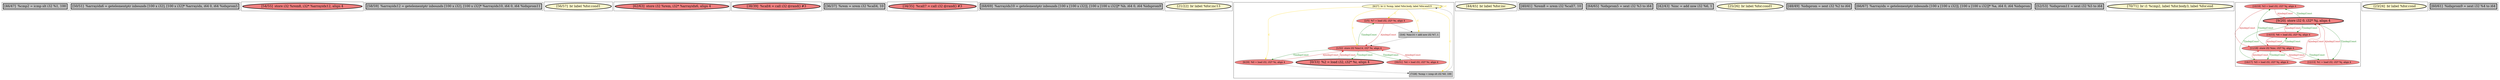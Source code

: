 
digraph G {





subgraph cluster22 {


node1324 [penwidth=3.0,fontsize=20,fillcolor=grey,label="[46/47]  %cmp2 = icmp slt i32 %1, 100",shape=rectangle,style=filled ]



}

subgraph cluster20 {


node1322 [penwidth=3.0,fontsize=20,fillcolor=grey,label="[50/51]  %arrayidx6 = getelementptr inbounds [100 x i32], [100 x i32]* %arrayidx, i64 0, i64 %idxprom5",shape=rectangle,style=filled ]



}

subgraph cluster18 {


node1320 [penwidth=3.0,fontsize=20,fillcolor=lightcoral,label="[54/55]  store i32 %rem8, i32* %arrayidx12, align 4",shape=ellipse,style=filled ]



}

subgraph cluster16 {


node1318 [penwidth=3.0,fontsize=20,fillcolor=grey,label="[58/59]  %arrayidx12 = getelementptr inbounds [100 x i32], [100 x i32]* %arrayidx10, i64 0, i64 %idxprom11",shape=rectangle,style=filled ]



}

subgraph cluster17 {


node1319 [penwidth=3.0,fontsize=20,fillcolor=lemonchiffon,label="[56/57]  br label %for.cond1",shape=ellipse,style=filled ]



}

subgraph cluster4 {


node1301 [penwidth=3.0,fontsize=20,fillcolor=lightcoral,label="[62/63]  store i32 %rem, i32* %arrayidx6, align 4",shape=ellipse,style=filled ]



}

subgraph cluster3 {


node1300 [penwidth=3.0,fontsize=20,fillcolor=lightcoral,label="[38/39]  %call4 = call i32 @rand() #3",shape=ellipse,style=filled ]



}

subgraph cluster2 {


node1299 [penwidth=3.0,fontsize=20,fillcolor=grey,label="[36/37]  %rem = srem i32 %call4, 10",shape=rectangle,style=filled ]



}

subgraph cluster1 {


node1298 [penwidth=3.0,fontsize=20,fillcolor=lightcoral,label="[34/35]  %call7 = call i32 @rand() #3",shape=ellipse,style=filled ]



}

subgraph cluster12 {


node1314 [penwidth=3.0,fontsize=20,fillcolor=grey,label="[68/69]  %arrayidx10 = getelementptr inbounds [100 x [100 x i32]], [100 x [100 x i32]]* %b, i64 0, i64 %idxprom9",shape=rectangle,style=filled ]



}

subgraph cluster5 {


node1302 [penwidth=3.0,fontsize=20,fillcolor=lemonchiffon,label="[21/22]  br label %for.inc13",shape=ellipse,style=filled ]



}

subgraph cluster0 {


node1296 [fillcolor=lemonchiffon,label="[8/27]  br i1 %cmp, label %for.body, label %for.end15",shape=ellipse,style=filled ]
node1291 [fillcolor=lightcoral,label="[2/5]  %7 = load i32, i32* %i, align 4",shape=ellipse,style=filled ]
node1290 [fillcolor=lightcoral,label="[30/31]  %4 = load i32, i32* %i, align 4",shape=ellipse,style=filled ]
node1294 [penwidth=3.0,fontsize=20,fillcolor=lightcoral,label="[0/33]  %2 = load i32, i32* %i, align 4",shape=ellipse,style=filled ]
node1297 [fillcolor=grey,label="[7/28]  %cmp = icmp slt i32 %0, 100",shape=rectangle,style=filled ]
node1292 [fillcolor=lightcoral,label="[1/32]  store i32 %inc14, i32* %i, align 4",shape=ellipse,style=filled ]
node1293 [fillcolor=grey,label="[3/4]  %inc14 = add nsw i32 %7, 1",shape=rectangle,style=filled ]
node1295 [fillcolor=lightcoral,label="[6/29]  %0 = load i32, i32* %i, align 4",shape=ellipse,style=filled ]

node1296->node1295 [style=solid,color=gold,label="C",penwidth=1.0,fontcolor=gold ]
node1296->node1296 [style=solid,color=gold,label="C",penwidth=1.0,fontcolor=gold ]
node1292->node1291 [style=solid,color=forestgreen,label="T|indep|Const",penwidth=1.0,fontcolor=forestgreen ]
node1291->node1293 [style=solid,color=black,label="",penwidth=0.5,fontcolor=black ]
node1290->node1292 [style=solid,color=firebrick3,label="A|indep|Const",penwidth=1.0,fontcolor=firebrick3 ]
node1297->node1296 [style=solid,color=black,label="",penwidth=0.5,fontcolor=black ]
node1294->node1292 [style=solid,color=firebrick3,label="A|indep|Const",penwidth=1.0,fontcolor=firebrick3 ]
node1292->node1290 [style=solid,color=forestgreen,label="T|indep|Const",penwidth=1.0,fontcolor=forestgreen ]
node1291->node1292 [style=solid,color=firebrick3,label="A|indep|Const",penwidth=1.0,fontcolor=firebrick3 ]
node1293->node1292 [style=solid,color=black,label="",penwidth=0.5,fontcolor=black ]
node1296->node1297 [style=solid,color=gold,label="C",penwidth=1.0,fontcolor=gold ]
node1296->node1292 [style=solid,color=gold,label="C",penwidth=1.0,fontcolor=gold ]
node1292->node1295 [style=solid,color=forestgreen,label="T|indep|Const",penwidth=1.0,fontcolor=forestgreen ]
node1295->node1292 [style=solid,color=firebrick3,label="A|indep|Const",penwidth=1.0,fontcolor=firebrick3 ]
node1292->node1294 [style=solid,color=forestgreen,label="T|indep|Const",penwidth=1.0,fontcolor=forestgreen ]
node1295->node1297 [style=solid,color=black,label="",penwidth=0.5,fontcolor=black ]
node1296->node1291 [style=solid,color=gold,label="C",penwidth=1.0,fontcolor=gold ]
node1296->node1293 [style=solid,color=gold,label="C",penwidth=1.0,fontcolor=gold ]


}

subgraph cluster6 {


node1303 [penwidth=3.0,fontsize=20,fillcolor=lemonchiffon,label="[44/45]  br label %for.inc",shape=ellipse,style=filled ]



}

subgraph cluster14 {


node1316 [penwidth=3.0,fontsize=20,fillcolor=grey,label="[40/41]  %rem8 = srem i32 %call7, 10",shape=rectangle,style=filled ]



}

subgraph cluster7 {


node1304 [penwidth=3.0,fontsize=20,fillcolor=grey,label="[64/65]  %idxprom5 = sext i32 %3 to i64",shape=rectangle,style=filled ]



}

subgraph cluster23 {


node1325 [penwidth=3.0,fontsize=20,fillcolor=grey,label="[42/43]  %inc = add nsw i32 %6, 1",shape=rectangle,style=filled ]



}

subgraph cluster8 {


node1305 [penwidth=3.0,fontsize=20,fillcolor=lemonchiffon,label="[25/26]  br label %for.cond1",shape=ellipse,style=filled ]



}

subgraph cluster21 {


node1323 [penwidth=3.0,fontsize=20,fillcolor=grey,label="[48/49]  %idxprom = sext i32 %2 to i64",shape=rectangle,style=filled ]



}

subgraph cluster9 {


node1306 [penwidth=3.0,fontsize=20,fillcolor=grey,label="[66/67]  %arrayidx = getelementptr inbounds [100 x [100 x i32]], [100 x [100 x i32]]* %a, i64 0, i64 %idxprom",shape=rectangle,style=filled ]



}

subgraph cluster19 {


node1321 [penwidth=3.0,fontsize=20,fillcolor=grey,label="[52/53]  %idxprom11 = sext i32 %5 to i64",shape=rectangle,style=filled ]



}

subgraph cluster10 {


node1307 [penwidth=3.0,fontsize=20,fillcolor=lemonchiffon,label="[70/71]  br i1 %cmp2, label %for.body3, label %for.end",shape=ellipse,style=filled ]



}

subgraph cluster11 {


node1313 [fillcolor=lightcoral,label="[10/19]  %3 = load i32, i32* %j, align 4",shape=ellipse,style=filled ]
node1312 [penwidth=3.0,fontsize=20,fillcolor=lightcoral,label="[9/20]  store i32 0, i32* %j, align 4",shape=ellipse,style=filled ]
node1310 [fillcolor=lightcoral,label="[11/18]  store i32 %inc, i32* %j, align 4",shape=ellipse,style=filled ]
node1308 [fillcolor=lightcoral,label="[16/17]  %5 = load i32, i32* %j, align 4",shape=ellipse,style=filled ]
node1311 [fillcolor=lightcoral,label="[12/13]  %1 = load i32, i32* %j, align 4",shape=ellipse,style=filled ]
node1309 [fillcolor=lightcoral,label="[14/15]  %6 = load i32, i32* %j, align 4",shape=ellipse,style=filled ]

node1309->node1312 [style=solid,color=firebrick3,label="A|indep|Const",penwidth=1.0,fontcolor=firebrick3 ]
node1310->node1309 [style=solid,color=forestgreen,label="T|indep|Const",penwidth=1.0,fontcolor=forestgreen ]
node1310->node1308 [style=solid,color=forestgreen,label="T|indep|Const",penwidth=1.0,fontcolor=forestgreen ]
node1308->node1310 [style=solid,color=firebrick3,label="A|indep|Const",penwidth=1.0,fontcolor=firebrick3 ]
node1308->node1312 [style=solid,color=firebrick3,label="A|indep|Const",penwidth=1.0,fontcolor=firebrick3 ]
node1312->node1308 [style=solid,color=forestgreen,label="T|indep|Const",penwidth=1.0,fontcolor=forestgreen ]
node1310->node1311 [style=solid,color=forestgreen,label="T|indep|Const",penwidth=1.0,fontcolor=forestgreen ]
node1309->node1310 [style=solid,color=firebrick3,label="A|indep|Const",penwidth=1.0,fontcolor=firebrick3 ]
node1311->node1310 [style=solid,color=firebrick3,label="A|indep|Const",penwidth=1.0,fontcolor=firebrick3 ]
node1311->node1312 [style=solid,color=firebrick3,label="A|indep|Const",penwidth=1.0,fontcolor=firebrick3 ]
node1312->node1313 [style=solid,color=forestgreen,label="T|indep|Const",penwidth=1.0,fontcolor=forestgreen ]
node1312->node1311 [style=solid,color=forestgreen,label="T|indep|Const",penwidth=1.0,fontcolor=forestgreen ]
node1312->node1309 [style=solid,color=forestgreen,label="T|indep|Const",penwidth=1.0,fontcolor=forestgreen ]
node1313->node1312 [style=solid,color=firebrick3,label="A|indep|Const",penwidth=1.0,fontcolor=firebrick3 ]
node1313->node1310 [style=solid,color=firebrick3,label="A|indep|Const",penwidth=1.0,fontcolor=firebrick3 ]
node1310->node1313 [style=solid,color=forestgreen,label="T|indep|Const",penwidth=1.0,fontcolor=forestgreen ]


}

subgraph cluster13 {


node1315 [penwidth=3.0,fontsize=20,fillcolor=lemonchiffon,label="[23/24]  br label %for.cond",shape=ellipse,style=filled ]



}

subgraph cluster15 {


node1317 [penwidth=3.0,fontsize=20,fillcolor=grey,label="[60/61]  %idxprom9 = sext i32 %4 to i64",shape=rectangle,style=filled ]



}

}
